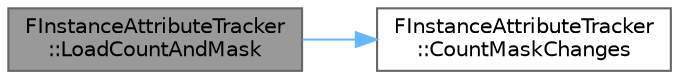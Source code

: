 digraph "FInstanceAttributeTracker::LoadCountAndMask"
{
 // INTERACTIVE_SVG=YES
 // LATEX_PDF_SIZE
  bgcolor="transparent";
  edge [fontname=Helvetica,fontsize=10,labelfontname=Helvetica,labelfontsize=10];
  node [fontname=Helvetica,fontsize=10,shape=box,height=0.2,width=0.4];
  rankdir="LR";
  Node1 [id="Node000001",label="FInstanceAttributeTracker\l::LoadCountAndMask",height=0.2,width=0.4,color="gray40", fillcolor="grey60", style="filled", fontcolor="black",tooltip="Helper to load and count mask changes, returns the element with the IndexChanged applied to all items..."];
  Node1 -> Node2 [id="edge1_Node000001_Node000002",color="steelblue1",style="solid",tooltip=" "];
  Node2 [id="Node000002",label="FInstanceAttributeTracker\l::CountMaskChanges",height=0.2,width=0.4,color="grey40", fillcolor="white", style="filled",URL="$d7/d54/classFInstanceAttributeTracker.html#a934d22de05e146e14a0658a2beddc643",tooltip=" "];
}
